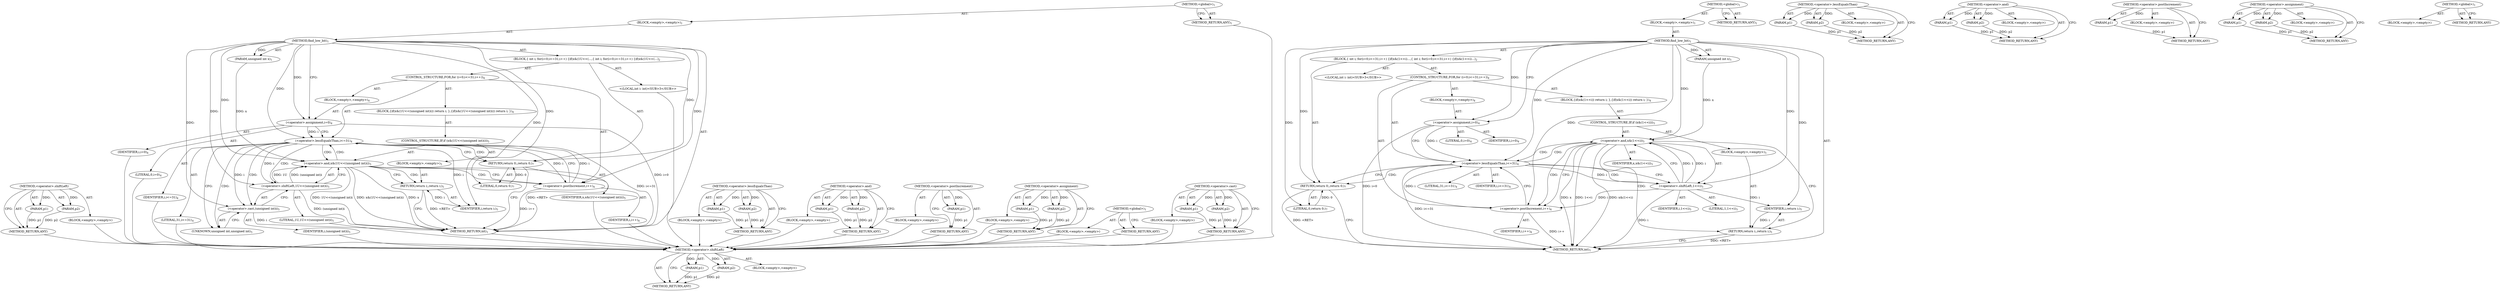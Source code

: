 digraph "&lt;operator&gt;.cast" {
vulnerable_72 [label=<(METHOD,&lt;operator&gt;.shiftLeft)>];
vulnerable_73 [label=<(PARAM,p1)>];
vulnerable_74 [label=<(PARAM,p2)>];
vulnerable_75 [label=<(BLOCK,&lt;empty&gt;,&lt;empty&gt;)>];
vulnerable_76 [label=<(METHOD_RETURN,ANY)>];
vulnerable_6 [label=<(METHOD,&lt;global&gt;)<SUB>1</SUB>>];
vulnerable_7 [label=<(BLOCK,&lt;empty&gt;,&lt;empty&gt;)<SUB>1</SUB>>];
vulnerable_8 [label=<(METHOD,find_low_bit)<SUB>1</SUB>>];
vulnerable_9 [label=<(PARAM,unsigned int x)<SUB>1</SUB>>];
vulnerable_10 [label=<(BLOCK,{
 	int i;
 	for(i=0;i&lt;=31;i++) {
		if(x&amp;(1&lt;&lt;i)...,{
 	int i;
 	for(i=0;i&lt;=31;i++) {
		if(x&amp;(1&lt;&lt;i)...)<SUB>2</SUB>>];
vulnerable_11 [label="<(LOCAL,int i: int)<SUB>3</SUB>>"];
vulnerable_12 [label=<(CONTROL_STRUCTURE,FOR,for (i=0;i&lt;=31;i++))<SUB>4</SUB>>];
vulnerable_13 [label=<(BLOCK,&lt;empty&gt;,&lt;empty&gt;)<SUB>4</SUB>>];
vulnerable_14 [label=<(&lt;operator&gt;.assignment,i=0)<SUB>4</SUB>>];
vulnerable_15 [label=<(IDENTIFIER,i,i=0)<SUB>4</SUB>>];
vulnerable_16 [label=<(LITERAL,0,i=0)<SUB>4</SUB>>];
vulnerable_17 [label=<(&lt;operator&gt;.lessEqualsThan,i&lt;=31)<SUB>4</SUB>>];
vulnerable_18 [label=<(IDENTIFIER,i,i&lt;=31)<SUB>4</SUB>>];
vulnerable_19 [label=<(LITERAL,31,i&lt;=31)<SUB>4</SUB>>];
vulnerable_20 [label=<(&lt;operator&gt;.postIncrement,i++)<SUB>4</SUB>>];
vulnerable_21 [label=<(IDENTIFIER,i,i++)<SUB>4</SUB>>];
vulnerable_22 [label=<(BLOCK,{
		if(x&amp;(1&lt;&lt;i)) return i;
 	},{
		if(x&amp;(1&lt;&lt;i)) return i;
 	})<SUB>4</SUB>>];
vulnerable_23 [label=<(CONTROL_STRUCTURE,IF,if (x&amp;(1&lt;&lt;i)))<SUB>5</SUB>>];
vulnerable_24 [label=<(&lt;operator&gt;.and,x&amp;(1&lt;&lt;i))<SUB>5</SUB>>];
vulnerable_25 [label=<(IDENTIFIER,x,x&amp;(1&lt;&lt;i))<SUB>5</SUB>>];
vulnerable_26 [label=<(&lt;operator&gt;.shiftLeft,1&lt;&lt;i)<SUB>5</SUB>>];
vulnerable_27 [label=<(LITERAL,1,1&lt;&lt;i)<SUB>5</SUB>>];
vulnerable_28 [label=<(IDENTIFIER,i,1&lt;&lt;i)<SUB>5</SUB>>];
vulnerable_29 [label=<(BLOCK,&lt;empty&gt;,&lt;empty&gt;)<SUB>5</SUB>>];
vulnerable_30 [label=<(RETURN,return i;,return i;)<SUB>5</SUB>>];
vulnerable_31 [label=<(IDENTIFIER,i,return i;)<SUB>5</SUB>>];
vulnerable_32 [label=<(RETURN,return 0;,return 0;)<SUB>7</SUB>>];
vulnerable_33 [label=<(LITERAL,0,return 0;)<SUB>7</SUB>>];
vulnerable_34 [label=<(METHOD_RETURN,int)<SUB>1</SUB>>];
vulnerable_36 [label=<(METHOD_RETURN,ANY)<SUB>1</SUB>>];
vulnerable_58 [label=<(METHOD,&lt;operator&gt;.lessEqualsThan)>];
vulnerable_59 [label=<(PARAM,p1)>];
vulnerable_60 [label=<(PARAM,p2)>];
vulnerable_61 [label=<(BLOCK,&lt;empty&gt;,&lt;empty&gt;)>];
vulnerable_62 [label=<(METHOD_RETURN,ANY)>];
vulnerable_67 [label=<(METHOD,&lt;operator&gt;.and)>];
vulnerable_68 [label=<(PARAM,p1)>];
vulnerable_69 [label=<(PARAM,p2)>];
vulnerable_70 [label=<(BLOCK,&lt;empty&gt;,&lt;empty&gt;)>];
vulnerable_71 [label=<(METHOD_RETURN,ANY)>];
vulnerable_63 [label=<(METHOD,&lt;operator&gt;.postIncrement)>];
vulnerable_64 [label=<(PARAM,p1)>];
vulnerable_65 [label=<(BLOCK,&lt;empty&gt;,&lt;empty&gt;)>];
vulnerable_66 [label=<(METHOD_RETURN,ANY)>];
vulnerable_53 [label=<(METHOD,&lt;operator&gt;.assignment)>];
vulnerable_54 [label=<(PARAM,p1)>];
vulnerable_55 [label=<(PARAM,p2)>];
vulnerable_56 [label=<(BLOCK,&lt;empty&gt;,&lt;empty&gt;)>];
vulnerable_57 [label=<(METHOD_RETURN,ANY)>];
vulnerable_47 [label=<(METHOD,&lt;global&gt;)<SUB>1</SUB>>];
vulnerable_48 [label=<(BLOCK,&lt;empty&gt;,&lt;empty&gt;)>];
vulnerable_49 [label=<(METHOD_RETURN,ANY)>];
fixed_74 [label=<(METHOD,&lt;operator&gt;.shiftLeft)>];
fixed_75 [label=<(PARAM,p1)>];
fixed_76 [label=<(PARAM,p2)>];
fixed_77 [label=<(BLOCK,&lt;empty&gt;,&lt;empty&gt;)>];
fixed_78 [label=<(METHOD_RETURN,ANY)>];
fixed_6 [label=<(METHOD,&lt;global&gt;)<SUB>1</SUB>>];
fixed_7 [label=<(BLOCK,&lt;empty&gt;,&lt;empty&gt;)<SUB>1</SUB>>];
fixed_8 [label=<(METHOD,find_low_bit)<SUB>1</SUB>>];
fixed_9 [label=<(PARAM,unsigned int x)<SUB>1</SUB>>];
fixed_10 [label=<(BLOCK,{
 	int i;
 	for(i=0;i&lt;=31;i++) {
		if(x&amp;(1U&lt;&lt;(...,{
 	int i;
 	for(i=0;i&lt;=31;i++) {
		if(x&amp;(1U&lt;&lt;(...)<SUB>2</SUB>>];
fixed_11 [label="<(LOCAL,int i: int)<SUB>3</SUB>>"];
fixed_12 [label=<(CONTROL_STRUCTURE,FOR,for (i=0;i&lt;=31;i++))<SUB>4</SUB>>];
fixed_13 [label=<(BLOCK,&lt;empty&gt;,&lt;empty&gt;)<SUB>4</SUB>>];
fixed_14 [label=<(&lt;operator&gt;.assignment,i=0)<SUB>4</SUB>>];
fixed_15 [label=<(IDENTIFIER,i,i=0)<SUB>4</SUB>>];
fixed_16 [label=<(LITERAL,0,i=0)<SUB>4</SUB>>];
fixed_17 [label=<(&lt;operator&gt;.lessEqualsThan,i&lt;=31)<SUB>4</SUB>>];
fixed_18 [label=<(IDENTIFIER,i,i&lt;=31)<SUB>4</SUB>>];
fixed_19 [label=<(LITERAL,31,i&lt;=31)<SUB>4</SUB>>];
fixed_20 [label=<(&lt;operator&gt;.postIncrement,i++)<SUB>4</SUB>>];
fixed_21 [label=<(IDENTIFIER,i,i++)<SUB>4</SUB>>];
fixed_22 [label=<(BLOCK,{
		if(x&amp;(1U&lt;&lt;(unsigned int)i)) return i;
 	},{
		if(x&amp;(1U&lt;&lt;(unsigned int)i)) return i;
 	})<SUB>4</SUB>>];
fixed_23 [label=<(CONTROL_STRUCTURE,IF,if (x&amp;(1U&lt;&lt;(unsigned int)i)))<SUB>5</SUB>>];
fixed_24 [label=<(&lt;operator&gt;.and,x&amp;(1U&lt;&lt;(unsigned int)i))<SUB>5</SUB>>];
fixed_25 [label=<(IDENTIFIER,x,x&amp;(1U&lt;&lt;(unsigned int)i))<SUB>5</SUB>>];
fixed_26 [label=<(&lt;operator&gt;.shiftLeft,1U&lt;&lt;(unsigned int)i)<SUB>5</SUB>>];
fixed_27 [label=<(LITERAL,1U,1U&lt;&lt;(unsigned int)i)<SUB>5</SUB>>];
fixed_28 [label=<(&lt;operator&gt;.cast,(unsigned int)i)<SUB>5</SUB>>];
fixed_29 [label=<(UNKNOWN,unsigned int,unsigned int)<SUB>5</SUB>>];
fixed_30 [label=<(IDENTIFIER,i,(unsigned int)i)<SUB>5</SUB>>];
fixed_31 [label=<(BLOCK,&lt;empty&gt;,&lt;empty&gt;)<SUB>5</SUB>>];
fixed_32 [label=<(RETURN,return i;,return i;)<SUB>5</SUB>>];
fixed_33 [label=<(IDENTIFIER,i,return i;)<SUB>5</SUB>>];
fixed_34 [label=<(RETURN,return 0;,return 0;)<SUB>7</SUB>>];
fixed_35 [label=<(LITERAL,0,return 0;)<SUB>7</SUB>>];
fixed_36 [label=<(METHOD_RETURN,int)<SUB>1</SUB>>];
fixed_38 [label=<(METHOD_RETURN,ANY)<SUB>1</SUB>>];
fixed_60 [label=<(METHOD,&lt;operator&gt;.lessEqualsThan)>];
fixed_61 [label=<(PARAM,p1)>];
fixed_62 [label=<(PARAM,p2)>];
fixed_63 [label=<(BLOCK,&lt;empty&gt;,&lt;empty&gt;)>];
fixed_64 [label=<(METHOD_RETURN,ANY)>];
fixed_69 [label=<(METHOD,&lt;operator&gt;.and)>];
fixed_70 [label=<(PARAM,p1)>];
fixed_71 [label=<(PARAM,p2)>];
fixed_72 [label=<(BLOCK,&lt;empty&gt;,&lt;empty&gt;)>];
fixed_73 [label=<(METHOD_RETURN,ANY)>];
fixed_65 [label=<(METHOD,&lt;operator&gt;.postIncrement)>];
fixed_66 [label=<(PARAM,p1)>];
fixed_67 [label=<(BLOCK,&lt;empty&gt;,&lt;empty&gt;)>];
fixed_68 [label=<(METHOD_RETURN,ANY)>];
fixed_55 [label=<(METHOD,&lt;operator&gt;.assignment)>];
fixed_56 [label=<(PARAM,p1)>];
fixed_57 [label=<(PARAM,p2)>];
fixed_58 [label=<(BLOCK,&lt;empty&gt;,&lt;empty&gt;)>];
fixed_59 [label=<(METHOD_RETURN,ANY)>];
fixed_49 [label=<(METHOD,&lt;global&gt;)<SUB>1</SUB>>];
fixed_50 [label=<(BLOCK,&lt;empty&gt;,&lt;empty&gt;)>];
fixed_51 [label=<(METHOD_RETURN,ANY)>];
fixed_79 [label=<(METHOD,&lt;operator&gt;.cast)>];
fixed_80 [label=<(PARAM,p1)>];
fixed_81 [label=<(PARAM,p2)>];
fixed_82 [label=<(BLOCK,&lt;empty&gt;,&lt;empty&gt;)>];
fixed_83 [label=<(METHOD_RETURN,ANY)>];
vulnerable_72 -> vulnerable_73  [key=0, label="AST: "];
vulnerable_72 -> vulnerable_73  [key=1, label="DDG: "];
vulnerable_72 -> vulnerable_75  [key=0, label="AST: "];
vulnerable_72 -> vulnerable_74  [key=0, label="AST: "];
vulnerable_72 -> vulnerable_74  [key=1, label="DDG: "];
vulnerable_72 -> vulnerable_76  [key=0, label="AST: "];
vulnerable_72 -> vulnerable_76  [key=1, label="CFG: "];
vulnerable_73 -> vulnerable_76  [key=0, label="DDG: p1"];
vulnerable_74 -> vulnerable_76  [key=0, label="DDG: p2"];
vulnerable_6 -> vulnerable_7  [key=0, label="AST: "];
vulnerable_6 -> vulnerable_36  [key=0, label="AST: "];
vulnerable_6 -> vulnerable_36  [key=1, label="CFG: "];
vulnerable_7 -> vulnerable_8  [key=0, label="AST: "];
vulnerable_8 -> vulnerable_9  [key=0, label="AST: "];
vulnerable_8 -> vulnerable_9  [key=1, label="DDG: "];
vulnerable_8 -> vulnerable_10  [key=0, label="AST: "];
vulnerable_8 -> vulnerable_34  [key=0, label="AST: "];
vulnerable_8 -> vulnerable_14  [key=0, label="CFG: "];
vulnerable_8 -> vulnerable_14  [key=1, label="DDG: "];
vulnerable_8 -> vulnerable_32  [key=0, label="DDG: "];
vulnerable_8 -> vulnerable_33  [key=0, label="DDG: "];
vulnerable_8 -> vulnerable_17  [key=0, label="DDG: "];
vulnerable_8 -> vulnerable_20  [key=0, label="DDG: "];
vulnerable_8 -> vulnerable_24  [key=0, label="DDG: "];
vulnerable_8 -> vulnerable_26  [key=0, label="DDG: "];
vulnerable_8 -> vulnerable_31  [key=0, label="DDG: "];
vulnerable_9 -> vulnerable_24  [key=0, label="DDG: x"];
vulnerable_10 -> vulnerable_11  [key=0, label="AST: "];
vulnerable_10 -> vulnerable_12  [key=0, label="AST: "];
vulnerable_10 -> vulnerable_32  [key=0, label="AST: "];
vulnerable_12 -> vulnerable_13  [key=0, label="AST: "];
vulnerable_12 -> vulnerable_17  [key=0, label="AST: "];
vulnerable_12 -> vulnerable_20  [key=0, label="AST: "];
vulnerable_12 -> vulnerable_22  [key=0, label="AST: "];
vulnerable_13 -> vulnerable_14  [key=0, label="AST: "];
vulnerable_14 -> vulnerable_15  [key=0, label="AST: "];
vulnerable_14 -> vulnerable_16  [key=0, label="AST: "];
vulnerable_14 -> vulnerable_17  [key=0, label="CFG: "];
vulnerable_14 -> vulnerable_17  [key=1, label="DDG: i"];
vulnerable_14 -> vulnerable_34  [key=0, label="DDG: i=0"];
vulnerable_17 -> vulnerable_18  [key=0, label="AST: "];
vulnerable_17 -> vulnerable_19  [key=0, label="AST: "];
vulnerable_17 -> vulnerable_26  [key=0, label="CFG: "];
vulnerable_17 -> vulnerable_26  [key=1, label="DDG: i"];
vulnerable_17 -> vulnerable_26  [key=2, label="CDG: "];
vulnerable_17 -> vulnerable_32  [key=0, label="CFG: "];
vulnerable_17 -> vulnerable_32  [key=1, label="CDG: "];
vulnerable_17 -> vulnerable_34  [key=0, label="DDG: i&lt;=31"];
vulnerable_17 -> vulnerable_24  [key=0, label="CDG: "];
vulnerable_20 -> vulnerable_21  [key=0, label="AST: "];
vulnerable_20 -> vulnerable_17  [key=0, label="CFG: "];
vulnerable_20 -> vulnerable_17  [key=1, label="DDG: i"];
vulnerable_20 -> vulnerable_34  [key=0, label="DDG: i++"];
vulnerable_22 -> vulnerable_23  [key=0, label="AST: "];
vulnerable_23 -> vulnerable_24  [key=0, label="AST: "];
vulnerable_23 -> vulnerable_29  [key=0, label="AST: "];
vulnerable_24 -> vulnerable_25  [key=0, label="AST: "];
vulnerable_24 -> vulnerable_26  [key=0, label="AST: "];
vulnerable_24 -> vulnerable_30  [key=0, label="CFG: "];
vulnerable_24 -> vulnerable_30  [key=1, label="CDG: "];
vulnerable_24 -> vulnerable_20  [key=0, label="CFG: "];
vulnerable_24 -> vulnerable_20  [key=1, label="CDG: "];
vulnerable_24 -> vulnerable_34  [key=0, label="DDG: x"];
vulnerable_24 -> vulnerable_34  [key=1, label="DDG: 1&lt;&lt;i"];
vulnerable_24 -> vulnerable_34  [key=2, label="DDG: x&amp;(1&lt;&lt;i)"];
vulnerable_24 -> vulnerable_17  [key=0, label="CDG: "];
vulnerable_26 -> vulnerable_27  [key=0, label="AST: "];
vulnerable_26 -> vulnerable_28  [key=0, label="AST: "];
vulnerable_26 -> vulnerable_24  [key=0, label="CFG: "];
vulnerable_26 -> vulnerable_24  [key=1, label="DDG: 1"];
vulnerable_26 -> vulnerable_24  [key=2, label="DDG: i"];
vulnerable_26 -> vulnerable_34  [key=0, label="DDG: i"];
vulnerable_26 -> vulnerable_20  [key=0, label="DDG: i"];
vulnerable_26 -> vulnerable_31  [key=0, label="DDG: i"];
vulnerable_29 -> vulnerable_30  [key=0, label="AST: "];
vulnerable_30 -> vulnerable_31  [key=0, label="AST: "];
vulnerable_30 -> vulnerable_34  [key=0, label="CFG: "];
vulnerable_30 -> vulnerable_34  [key=1, label="DDG: &lt;RET&gt;"];
vulnerable_31 -> vulnerable_30  [key=0, label="DDG: i"];
vulnerable_32 -> vulnerable_33  [key=0, label="AST: "];
vulnerable_32 -> vulnerable_34  [key=0, label="CFG: "];
vulnerable_32 -> vulnerable_34  [key=1, label="DDG: &lt;RET&gt;"];
vulnerable_33 -> vulnerable_32  [key=0, label="DDG: 0"];
vulnerable_58 -> vulnerable_59  [key=0, label="AST: "];
vulnerable_58 -> vulnerable_59  [key=1, label="DDG: "];
vulnerable_58 -> vulnerable_61  [key=0, label="AST: "];
vulnerable_58 -> vulnerable_60  [key=0, label="AST: "];
vulnerable_58 -> vulnerable_60  [key=1, label="DDG: "];
vulnerable_58 -> vulnerable_62  [key=0, label="AST: "];
vulnerable_58 -> vulnerable_62  [key=1, label="CFG: "];
vulnerable_59 -> vulnerable_62  [key=0, label="DDG: p1"];
vulnerable_60 -> vulnerable_62  [key=0, label="DDG: p2"];
vulnerable_67 -> vulnerable_68  [key=0, label="AST: "];
vulnerable_67 -> vulnerable_68  [key=1, label="DDG: "];
vulnerable_67 -> vulnerable_70  [key=0, label="AST: "];
vulnerable_67 -> vulnerable_69  [key=0, label="AST: "];
vulnerable_67 -> vulnerable_69  [key=1, label="DDG: "];
vulnerable_67 -> vulnerable_71  [key=0, label="AST: "];
vulnerable_67 -> vulnerable_71  [key=1, label="CFG: "];
vulnerable_68 -> vulnerable_71  [key=0, label="DDG: p1"];
vulnerable_69 -> vulnerable_71  [key=0, label="DDG: p2"];
vulnerable_63 -> vulnerable_64  [key=0, label="AST: "];
vulnerable_63 -> vulnerable_64  [key=1, label="DDG: "];
vulnerable_63 -> vulnerable_65  [key=0, label="AST: "];
vulnerable_63 -> vulnerable_66  [key=0, label="AST: "];
vulnerable_63 -> vulnerable_66  [key=1, label="CFG: "];
vulnerable_64 -> vulnerable_66  [key=0, label="DDG: p1"];
vulnerable_53 -> vulnerable_54  [key=0, label="AST: "];
vulnerable_53 -> vulnerable_54  [key=1, label="DDG: "];
vulnerable_53 -> vulnerable_56  [key=0, label="AST: "];
vulnerable_53 -> vulnerable_55  [key=0, label="AST: "];
vulnerable_53 -> vulnerable_55  [key=1, label="DDG: "];
vulnerable_53 -> vulnerable_57  [key=0, label="AST: "];
vulnerable_53 -> vulnerable_57  [key=1, label="CFG: "];
vulnerable_54 -> vulnerable_57  [key=0, label="DDG: p1"];
vulnerable_55 -> vulnerable_57  [key=0, label="DDG: p2"];
vulnerable_47 -> vulnerable_48  [key=0, label="AST: "];
vulnerable_47 -> vulnerable_49  [key=0, label="AST: "];
vulnerable_47 -> vulnerable_49  [key=1, label="CFG: "];
fixed_74 -> fixed_75  [key=0, label="AST: "];
fixed_74 -> fixed_75  [key=1, label="DDG: "];
fixed_74 -> fixed_77  [key=0, label="AST: "];
fixed_74 -> fixed_76  [key=0, label="AST: "];
fixed_74 -> fixed_76  [key=1, label="DDG: "];
fixed_74 -> fixed_78  [key=0, label="AST: "];
fixed_74 -> fixed_78  [key=1, label="CFG: "];
fixed_75 -> fixed_78  [key=0, label="DDG: p1"];
fixed_76 -> fixed_78  [key=0, label="DDG: p2"];
fixed_77 -> vulnerable_72  [key=0];
fixed_78 -> vulnerable_72  [key=0];
fixed_6 -> fixed_7  [key=0, label="AST: "];
fixed_6 -> fixed_38  [key=0, label="AST: "];
fixed_6 -> fixed_38  [key=1, label="CFG: "];
fixed_7 -> fixed_8  [key=0, label="AST: "];
fixed_8 -> fixed_9  [key=0, label="AST: "];
fixed_8 -> fixed_9  [key=1, label="DDG: "];
fixed_8 -> fixed_10  [key=0, label="AST: "];
fixed_8 -> fixed_36  [key=0, label="AST: "];
fixed_8 -> fixed_14  [key=0, label="CFG: "];
fixed_8 -> fixed_14  [key=1, label="DDG: "];
fixed_8 -> fixed_34  [key=0, label="DDG: "];
fixed_8 -> fixed_35  [key=0, label="DDG: "];
fixed_8 -> fixed_17  [key=0, label="DDG: "];
fixed_8 -> fixed_20  [key=0, label="DDG: "];
fixed_8 -> fixed_24  [key=0, label="DDG: "];
fixed_8 -> fixed_26  [key=0, label="DDG: "];
fixed_8 -> fixed_33  [key=0, label="DDG: "];
fixed_8 -> fixed_28  [key=0, label="DDG: "];
fixed_9 -> fixed_24  [key=0, label="DDG: x"];
fixed_10 -> fixed_11  [key=0, label="AST: "];
fixed_10 -> fixed_12  [key=0, label="AST: "];
fixed_10 -> fixed_34  [key=0, label="AST: "];
fixed_11 -> vulnerable_72  [key=0];
fixed_12 -> fixed_13  [key=0, label="AST: "];
fixed_12 -> fixed_17  [key=0, label="AST: "];
fixed_12 -> fixed_20  [key=0, label="AST: "];
fixed_12 -> fixed_22  [key=0, label="AST: "];
fixed_13 -> fixed_14  [key=0, label="AST: "];
fixed_14 -> fixed_15  [key=0, label="AST: "];
fixed_14 -> fixed_16  [key=0, label="AST: "];
fixed_14 -> fixed_17  [key=0, label="CFG: "];
fixed_14 -> fixed_17  [key=1, label="DDG: i"];
fixed_14 -> fixed_36  [key=0, label="DDG: i=0"];
fixed_15 -> vulnerable_72  [key=0];
fixed_16 -> vulnerable_72  [key=0];
fixed_17 -> fixed_18  [key=0, label="AST: "];
fixed_17 -> fixed_19  [key=0, label="AST: "];
fixed_17 -> fixed_29  [key=0, label="CFG: "];
fixed_17 -> fixed_29  [key=1, label="CDG: "];
fixed_17 -> fixed_34  [key=0, label="CFG: "];
fixed_17 -> fixed_34  [key=1, label="CDG: "];
fixed_17 -> fixed_36  [key=0, label="DDG: i&lt;=31"];
fixed_17 -> fixed_20  [key=0, label="DDG: i"];
fixed_17 -> fixed_26  [key=0, label="DDG: i"];
fixed_17 -> fixed_26  [key=1, label="CDG: "];
fixed_17 -> fixed_33  [key=0, label="DDG: i"];
fixed_17 -> fixed_28  [key=0, label="DDG: i"];
fixed_17 -> fixed_28  [key=1, label="CDG: "];
fixed_17 -> fixed_24  [key=0, label="CDG: "];
fixed_18 -> vulnerable_72  [key=0];
fixed_19 -> vulnerable_72  [key=0];
fixed_20 -> fixed_21  [key=0, label="AST: "];
fixed_20 -> fixed_17  [key=0, label="CFG: "];
fixed_20 -> fixed_17  [key=1, label="DDG: i"];
fixed_20 -> fixed_36  [key=0, label="DDG: i++"];
fixed_21 -> vulnerable_72  [key=0];
fixed_22 -> fixed_23  [key=0, label="AST: "];
fixed_23 -> fixed_24  [key=0, label="AST: "];
fixed_23 -> fixed_31  [key=0, label="AST: "];
fixed_24 -> fixed_25  [key=0, label="AST: "];
fixed_24 -> fixed_26  [key=0, label="AST: "];
fixed_24 -> fixed_32  [key=0, label="CFG: "];
fixed_24 -> fixed_32  [key=1, label="CDG: "];
fixed_24 -> fixed_20  [key=0, label="CFG: "];
fixed_24 -> fixed_20  [key=1, label="CDG: "];
fixed_24 -> fixed_36  [key=0, label="DDG: x"];
fixed_24 -> fixed_36  [key=1, label="DDG: 1U&lt;&lt;(unsigned int)i"];
fixed_24 -> fixed_36  [key=2, label="DDG: x&amp;(1U&lt;&lt;(unsigned int)i)"];
fixed_24 -> fixed_17  [key=0, label="CDG: "];
fixed_25 -> vulnerable_72  [key=0];
fixed_26 -> fixed_27  [key=0, label="AST: "];
fixed_26 -> fixed_28  [key=0, label="AST: "];
fixed_26 -> fixed_24  [key=0, label="CFG: "];
fixed_26 -> fixed_24  [key=1, label="DDG: 1U"];
fixed_26 -> fixed_24  [key=2, label="DDG: (unsigned int)i"];
fixed_26 -> fixed_36  [key=0, label="DDG: (unsigned int)i"];
fixed_27 -> vulnerable_72  [key=0];
fixed_28 -> fixed_29  [key=0, label="AST: "];
fixed_28 -> fixed_30  [key=0, label="AST: "];
fixed_28 -> fixed_26  [key=0, label="CFG: "];
fixed_28 -> fixed_36  [key=0, label="DDG: i"];
fixed_29 -> fixed_28  [key=0, label="CFG: "];
fixed_30 -> vulnerable_72  [key=0];
fixed_31 -> fixed_32  [key=0, label="AST: "];
fixed_32 -> fixed_33  [key=0, label="AST: "];
fixed_32 -> fixed_36  [key=0, label="CFG: "];
fixed_32 -> fixed_36  [key=1, label="DDG: &lt;RET&gt;"];
fixed_33 -> fixed_32  [key=0, label="DDG: i"];
fixed_34 -> fixed_35  [key=0, label="AST: "];
fixed_34 -> fixed_36  [key=0, label="CFG: "];
fixed_34 -> fixed_36  [key=1, label="DDG: &lt;RET&gt;"];
fixed_35 -> fixed_34  [key=0, label="DDG: 0"];
fixed_36 -> vulnerable_72  [key=0];
fixed_38 -> vulnerable_72  [key=0];
fixed_60 -> fixed_61  [key=0, label="AST: "];
fixed_60 -> fixed_61  [key=1, label="DDG: "];
fixed_60 -> fixed_63  [key=0, label="AST: "];
fixed_60 -> fixed_62  [key=0, label="AST: "];
fixed_60 -> fixed_62  [key=1, label="DDG: "];
fixed_60 -> fixed_64  [key=0, label="AST: "];
fixed_60 -> fixed_64  [key=1, label="CFG: "];
fixed_61 -> fixed_64  [key=0, label="DDG: p1"];
fixed_62 -> fixed_64  [key=0, label="DDG: p2"];
fixed_63 -> vulnerable_72  [key=0];
fixed_64 -> vulnerable_72  [key=0];
fixed_69 -> fixed_70  [key=0, label="AST: "];
fixed_69 -> fixed_70  [key=1, label="DDG: "];
fixed_69 -> fixed_72  [key=0, label="AST: "];
fixed_69 -> fixed_71  [key=0, label="AST: "];
fixed_69 -> fixed_71  [key=1, label="DDG: "];
fixed_69 -> fixed_73  [key=0, label="AST: "];
fixed_69 -> fixed_73  [key=1, label="CFG: "];
fixed_70 -> fixed_73  [key=0, label="DDG: p1"];
fixed_71 -> fixed_73  [key=0, label="DDG: p2"];
fixed_72 -> vulnerable_72  [key=0];
fixed_73 -> vulnerable_72  [key=0];
fixed_65 -> fixed_66  [key=0, label="AST: "];
fixed_65 -> fixed_66  [key=1, label="DDG: "];
fixed_65 -> fixed_67  [key=0, label="AST: "];
fixed_65 -> fixed_68  [key=0, label="AST: "];
fixed_65 -> fixed_68  [key=1, label="CFG: "];
fixed_66 -> fixed_68  [key=0, label="DDG: p1"];
fixed_67 -> vulnerable_72  [key=0];
fixed_68 -> vulnerable_72  [key=0];
fixed_55 -> fixed_56  [key=0, label="AST: "];
fixed_55 -> fixed_56  [key=1, label="DDG: "];
fixed_55 -> fixed_58  [key=0, label="AST: "];
fixed_55 -> fixed_57  [key=0, label="AST: "];
fixed_55 -> fixed_57  [key=1, label="DDG: "];
fixed_55 -> fixed_59  [key=0, label="AST: "];
fixed_55 -> fixed_59  [key=1, label="CFG: "];
fixed_56 -> fixed_59  [key=0, label="DDG: p1"];
fixed_57 -> fixed_59  [key=0, label="DDG: p2"];
fixed_58 -> vulnerable_72  [key=0];
fixed_59 -> vulnerable_72  [key=0];
fixed_49 -> fixed_50  [key=0, label="AST: "];
fixed_49 -> fixed_51  [key=0, label="AST: "];
fixed_49 -> fixed_51  [key=1, label="CFG: "];
fixed_50 -> vulnerable_72  [key=0];
fixed_51 -> vulnerable_72  [key=0];
fixed_79 -> fixed_80  [key=0, label="AST: "];
fixed_79 -> fixed_80  [key=1, label="DDG: "];
fixed_79 -> fixed_82  [key=0, label="AST: "];
fixed_79 -> fixed_81  [key=0, label="AST: "];
fixed_79 -> fixed_81  [key=1, label="DDG: "];
fixed_79 -> fixed_83  [key=0, label="AST: "];
fixed_79 -> fixed_83  [key=1, label="CFG: "];
fixed_80 -> fixed_83  [key=0, label="DDG: p1"];
fixed_81 -> fixed_83  [key=0, label="DDG: p2"];
fixed_82 -> vulnerable_72  [key=0];
fixed_83 -> vulnerable_72  [key=0];
}
